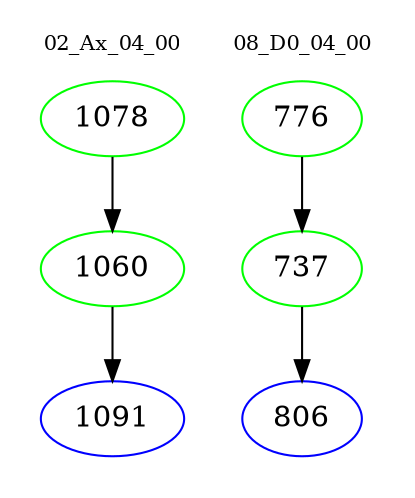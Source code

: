 digraph{
subgraph cluster_0 {
color = white
label = "02_Ax_04_00";
fontsize=10;
T0_1078 [label="1078", color="green"]
T0_1078 -> T0_1060 [color="black"]
T0_1060 [label="1060", color="green"]
T0_1060 -> T0_1091 [color="black"]
T0_1091 [label="1091", color="blue"]
}
subgraph cluster_1 {
color = white
label = "08_D0_04_00";
fontsize=10;
T1_776 [label="776", color="green"]
T1_776 -> T1_737 [color="black"]
T1_737 [label="737", color="green"]
T1_737 -> T1_806 [color="black"]
T1_806 [label="806", color="blue"]
}
}
